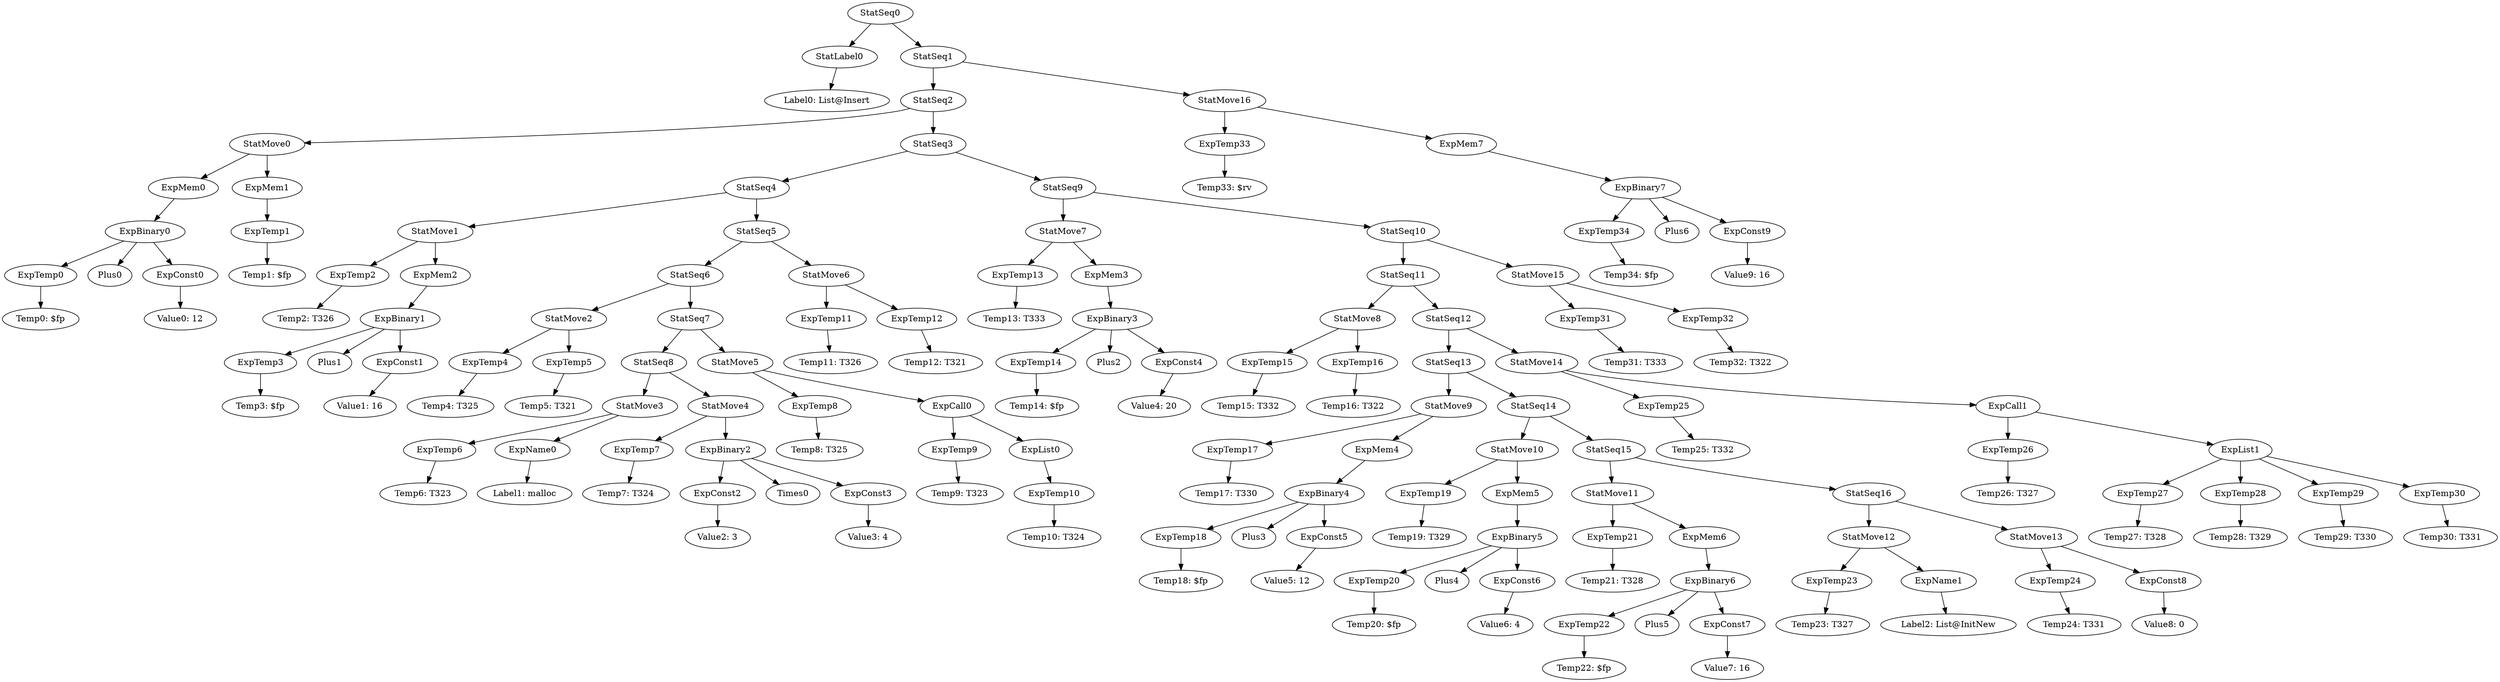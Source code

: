 digraph {
	ordering = out;
	ExpBinary7 -> ExpTemp34;
	ExpBinary7 -> Plus6;
	ExpBinary7 -> ExpConst9;
	ExpTemp34 -> "Temp34: $fp";
	StatMove16 -> ExpTemp33;
	StatMove16 -> ExpMem7;
	ExpConst2 -> "Value2: 3";
	ExpTemp13 -> "Temp13: T333";
	StatSeq3 -> StatSeq4;
	StatSeq3 -> StatSeq9;
	StatSeq15 -> StatMove11;
	StatSeq15 -> StatSeq16;
	StatMove6 -> ExpTemp11;
	StatMove6 -> ExpTemp12;
	ExpTemp6 -> "Temp6: T323";
	ExpList0 -> ExpTemp10;
	ExpTemp9 -> "Temp9: T323";
	ExpConst3 -> "Value3: 4";
	ExpTemp30 -> "Temp30: T331";
	ExpBinary2 -> ExpConst2;
	ExpBinary2 -> Times0;
	ExpBinary2 -> ExpConst3;
	ExpMem5 -> ExpBinary5;
	ExpTemp11 -> "Temp11: T326";
	ExpMem7 -> ExpBinary7;
	ExpBinary3 -> ExpTemp14;
	ExpBinary3 -> Plus2;
	ExpBinary3 -> ExpConst4;
	StatMove15 -> ExpTemp31;
	StatMove15 -> ExpTemp32;
	StatMove3 -> ExpTemp6;
	StatMove3 -> ExpName0;
	ExpTemp22 -> "Temp22: $fp";
	StatSeq2 -> StatMove0;
	StatSeq2 -> StatSeq3;
	ExpMem1 -> ExpTemp1;
	ExpConst6 -> "Value6: 4";
	ExpConst0 -> "Value0: 12";
	StatMove7 -> ExpTemp13;
	StatMove7 -> ExpMem3;
	ExpMem0 -> ExpBinary0;
	ExpBinary1 -> ExpTemp3;
	ExpBinary1 -> Plus1;
	ExpBinary1 -> ExpConst1;
	ExpTemp0 -> "Temp0: $fp";
	ExpTemp7 -> "Temp7: T324";
	StatMove0 -> ExpMem0;
	StatMove0 -> ExpMem1;
	StatMove8 -> ExpTemp15;
	StatMove8 -> ExpTemp16;
	ExpCall0 -> ExpTemp9;
	ExpCall0 -> ExpList0;
	StatSeq9 -> StatMove7;
	StatSeq9 -> StatSeq10;
	StatMove14 -> ExpTemp25;
	StatMove14 -> ExpCall1;
	ExpTemp12 -> "Temp12: T321";
	StatSeq4 -> StatMove1;
	StatSeq4 -> StatSeq5;
	ExpTemp27 -> "Temp27: T328";
	StatSeq8 -> StatMove3;
	StatSeq8 -> StatMove4;
	ExpTemp3 -> "Temp3: $fp";
	StatSeq6 -> StatMove2;
	StatSeq6 -> StatSeq7;
	ExpBinary0 -> ExpTemp0;
	ExpBinary0 -> Plus0;
	ExpBinary0 -> ExpConst0;
	ExpTemp10 -> "Temp10: T324";
	ExpTemp2 -> "Temp2: T326";
	StatMove2 -> ExpTemp4;
	StatMove2 -> ExpTemp5;
	StatLabel0 -> "Label0: List@Insert";
	ExpTemp19 -> "Temp19: T329";
	StatSeq5 -> StatSeq6;
	StatSeq5 -> StatMove6;
	ExpTemp8 -> "Temp8: T325";
	ExpTemp18 -> "Temp18: $fp";
	StatMove1 -> ExpTemp2;
	StatMove1 -> ExpMem2;
	ExpConst9 -> "Value9: 16";
	StatMove4 -> ExpTemp7;
	StatMove4 -> ExpBinary2;
	StatMove5 -> ExpTemp8;
	StatMove5 -> ExpCall0;
	StatSeq0 -> StatLabel0;
	StatSeq0 -> StatSeq1;
	ExpConst5 -> "Value5: 12";
	ExpConst1 -> "Value1: 16";
	ExpTemp4 -> "Temp4: T325";
	StatMove12 -> ExpTemp23;
	StatMove12 -> ExpName1;
	ExpTemp14 -> "Temp14: $fp";
	ExpBinary4 -> ExpTemp18;
	ExpBinary4 -> Plus3;
	ExpBinary4 -> ExpConst5;
	ExpList1 -> ExpTemp27;
	ExpList1 -> ExpTemp28;
	ExpList1 -> ExpTemp29;
	ExpList1 -> ExpTemp30;
	ExpTemp1 -> "Temp1: $fp";
	ExpTemp5 -> "Temp5: T321";
	ExpConst4 -> "Value4: 20";
	ExpMem3 -> ExpBinary3;
	ExpTemp28 -> "Temp28: T329";
	ExpTemp15 -> "Temp15: T332";
	StatSeq14 -> StatMove10;
	StatSeq14 -> StatSeq15;
	ExpName1 -> "Label2: List@InitNew";
	ExpTemp16 -> "Temp16: T322";
	ExpBinary6 -> ExpTemp22;
	ExpBinary6 -> Plus5;
	ExpBinary6 -> ExpConst7;
	StatSeq11 -> StatMove8;
	StatSeq11 -> StatSeq12;
	ExpBinary5 -> ExpTemp20;
	ExpBinary5 -> Plus4;
	ExpBinary5 -> ExpConst6;
	ExpTemp23 -> "Temp23: T327";
	StatSeq13 -> StatMove9;
	StatSeq13 -> StatSeq14;
	ExpTemp17 -> "Temp17: T330";
	ExpTemp21 -> "Temp21: T328";
	StatMove9 -> ExpTemp17;
	StatMove9 -> ExpMem4;
	ExpMem4 -> ExpBinary4;
	StatMove10 -> ExpTemp19;
	StatMove10 -> ExpMem5;
	ExpName0 -> "Label1: malloc";
	ExpConst8 -> "Value8: 0";
	ExpTemp20 -> "Temp20: $fp";
	StatMove11 -> ExpTemp21;
	StatMove11 -> ExpMem6;
	ExpTemp31 -> "Temp31: T333";
	ExpConst7 -> "Value7: 16";
	ExpMem6 -> ExpBinary6;
	ExpTemp24 -> "Temp24: T331";
	StatSeq7 -> StatSeq8;
	StatSeq7 -> StatMove5;
	StatSeq16 -> StatMove12;
	StatSeq16 -> StatMove13;
	StatSeq10 -> StatSeq11;
	StatSeq10 -> StatMove15;
	StatMove13 -> ExpTemp24;
	StatMove13 -> ExpConst8;
	ExpTemp32 -> "Temp32: T322";
	StatSeq12 -> StatSeq13;
	StatSeq12 -> StatMove14;
	ExpTemp25 -> "Temp25: T332";
	ExpTemp26 -> "Temp26: T327";
	ExpCall1 -> ExpTemp26;
	ExpCall1 -> ExpList1;
	ExpTemp29 -> "Temp29: T330";
	ExpTemp33 -> "Temp33: $rv";
	ExpMem2 -> ExpBinary1;
	StatSeq1 -> StatSeq2;
	StatSeq1 -> StatMove16;
}

